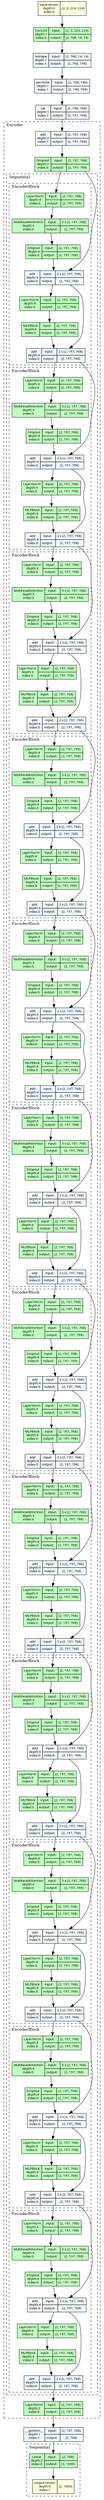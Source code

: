 strict digraph model {
	graph [ordering=in rankdir=TB size="77.39999999999999,77.39999999999999"]
	node [align=left fontname="Linux libertine" fontsize=10 height=0.2 margin=0 ranksep=0.1 shape=plaintext style=filled]
	edge [fontsize=10]
	0 [label=<
                    <TABLE BORDER="0" CELLBORDER="1"
                    CELLSPACING="0" CELLPADDING="4">
                        <TR><TD>input-tensor<BR/>depth:0<BR/>index:0</TD><TD>(2, 3, 224, 224)</TD></TR>
                    </TABLE>> fillcolor=lightyellow]
	1 [label=<
                    <TABLE BORDER="0" CELLBORDER="1"
                    CELLSPACING="0" CELLPADDING="4">
                    <TR>
                        <TD ROWSPAN="2">Conv2d<BR/>depth:1<BR/>index:0</TD>
                        <TD COLSPAN="2">input:</TD>
                        <TD COLSPAN="2">(2, 3, 224, 224) </TD>
                    </TR>
                    <TR>
                        <TD COLSPAN="2">output: </TD>
                        <TD COLSPAN="2">(2, 768, 14, 14) </TD>
                    </TR>
                    </TABLE>> fillcolor=darkseagreen1]
	2 [label=<
                    <TABLE BORDER="0" CELLBORDER="1"
                    CELLSPACING="0" CELLPADDING="4">
                    <TR>
                        <TD ROWSPAN="2">reshape<BR/>depth:1<BR/>index:1</TD>
                        <TD COLSPAN="2">input:</TD>
                        <TD COLSPAN="2">(2, 768, 14, 14) </TD>
                    </TR>
                    <TR>
                        <TD COLSPAN="2">output: </TD>
                        <TD COLSPAN="2">(2, 768, 196) </TD>
                    </TR>
                    </TABLE>> fillcolor=aliceblue]
	3 [label=<
                    <TABLE BORDER="0" CELLBORDER="1"
                    CELLSPACING="0" CELLPADDING="4">
                    <TR>
                        <TD ROWSPAN="2">permute<BR/>depth:1<BR/>index:1</TD>
                        <TD COLSPAN="2">input:</TD>
                        <TD COLSPAN="2">(2, 768, 196) </TD>
                    </TR>
                    <TR>
                        <TD COLSPAN="2">output: </TD>
                        <TD COLSPAN="2">(2, 196, 768) </TD>
                    </TR>
                    </TABLE>> fillcolor=aliceblue]
	4 [label=<
                    <TABLE BORDER="0" CELLBORDER="1"
                    CELLSPACING="0" CELLPADDING="4">
                    <TR>
                        <TD ROWSPAN="2">cat<BR/>depth:1<BR/>index:1</TD>
                        <TD COLSPAN="2">input:</TD>
                        <TD COLSPAN="2">(2, 196, 768) </TD>
                    </TR>
                    <TR>
                        <TD COLSPAN="2">output: </TD>
                        <TD COLSPAN="2">(2, 197, 768) </TD>
                    </TR>
                    </TABLE>> fillcolor=aliceblue]
	subgraph cluster_2 {
		fontsize=12 label=Encoder labeljust=l style=dashed
		5 [label=<
                    <TABLE BORDER="0" CELLBORDER="1"
                    CELLSPACING="0" CELLPADDING="4">
                    <TR>
                        <TD ROWSPAN="2">add<BR/>depth:2<BR/>index:1</TD>
                        <TD COLSPAN="2">input:</TD>
                        <TD COLSPAN="2">(2, 197, 768) </TD>
                    </TR>
                    <TR>
                        <TD COLSPAN="2">output: </TD>
                        <TD COLSPAN="2">(2, 197, 768) </TD>
                    </TR>
                    </TABLE>> fillcolor=aliceblue]
		6 [label=<
                    <TABLE BORDER="0" CELLBORDER="1"
                    CELLSPACING="0" CELLPADDING="4">
                    <TR>
                        <TD ROWSPAN="2">Dropout<BR/>depth:2<BR/>index:0</TD>
                        <TD COLSPAN="2">input:</TD>
                        <TD COLSPAN="2">(2, 197, 768) </TD>
                    </TR>
                    <TR>
                        <TD COLSPAN="2">output: </TD>
                        <TD COLSPAN="2">(2, 197, 768) </TD>
                    </TR>
                    </TABLE>> fillcolor=darkseagreen1]
		subgraph cluster_3 {
			fontsize=12 label=Sequential labeljust=l style=dashed
			subgraph cluster_4 {
				fontsize=12 label=EncoderBlock labeljust=l style=dashed
				7 [label=<
                    <TABLE BORDER="0" CELLBORDER="1"
                    CELLSPACING="0" CELLPADDING="4">
                    <TR>
                        <TD ROWSPAN="2">LayerNorm<BR/>depth:4<BR/>index:0</TD>
                        <TD COLSPAN="2">input:</TD>
                        <TD COLSPAN="2">(2, 197, 768) </TD>
                    </TR>
                    <TR>
                        <TD COLSPAN="2">output: </TD>
                        <TD COLSPAN="2">(2, 197, 768) </TD>
                    </TR>
                    </TABLE>> fillcolor=darkseagreen1]
				8 [label=<
                    <TABLE BORDER="0" CELLBORDER="1"
                    CELLSPACING="0" CELLPADDING="4">
                    <TR>
                        <TD ROWSPAN="2">MultiheadAttention<BR/>depth:4<BR/>index:0</TD>
                        <TD COLSPAN="2">input:</TD>
                        <TD COLSPAN="2">3 x (2, 197, 768) </TD>
                    </TR>
                    <TR>
                        <TD COLSPAN="2">output: </TD>
                        <TD COLSPAN="2">(2, 197, 768) </TD>
                    </TR>
                    </TABLE>> fillcolor=darkseagreen1]
				9 [label=<
                    <TABLE BORDER="0" CELLBORDER="1"
                    CELLSPACING="0" CELLPADDING="4">
                    <TR>
                        <TD ROWSPAN="2">Dropout<BR/>depth:4<BR/>index:0</TD>
                        <TD COLSPAN="2">input:</TD>
                        <TD COLSPAN="2">(2, 197, 768) </TD>
                    </TR>
                    <TR>
                        <TD COLSPAN="2">output: </TD>
                        <TD COLSPAN="2">(2, 197, 768) </TD>
                    </TR>
                    </TABLE>> fillcolor=darkseagreen1]
				10 [label=<
                    <TABLE BORDER="0" CELLBORDER="1"
                    CELLSPACING="0" CELLPADDING="4">
                    <TR>
                        <TD ROWSPAN="2">add<BR/>depth:4<BR/>index:0</TD>
                        <TD COLSPAN="2">input:</TD>
                        <TD COLSPAN="2">2 x (2, 197, 768) </TD>
                    </TR>
                    <TR>
                        <TD COLSPAN="2">output: </TD>
                        <TD COLSPAN="2">(2, 197, 768) </TD>
                    </TR>
                    </TABLE>> fillcolor=aliceblue]
				11 [label=<
                    <TABLE BORDER="0" CELLBORDER="1"
                    CELLSPACING="0" CELLPADDING="4">
                    <TR>
                        <TD ROWSPAN="2">LayerNorm<BR/>depth:4<BR/>index:0</TD>
                        <TD COLSPAN="2">input:</TD>
                        <TD COLSPAN="2">(2, 197, 768) </TD>
                    </TR>
                    <TR>
                        <TD COLSPAN="2">output: </TD>
                        <TD COLSPAN="2">(2, 197, 768) </TD>
                    </TR>
                    </TABLE>> fillcolor=darkseagreen1]
				12 [label=<
                    <TABLE BORDER="0" CELLBORDER="1"
                    CELLSPACING="0" CELLPADDING="4">
                    <TR>
                        <TD ROWSPAN="2">MLPBlock<BR/>depth:4<BR/>index:0</TD>
                        <TD COLSPAN="2">input:</TD>
                        <TD COLSPAN="2">(2, 197, 768) </TD>
                    </TR>
                    <TR>
                        <TD COLSPAN="2">output: </TD>
                        <TD COLSPAN="2">(2, 197, 768) </TD>
                    </TR>
                    </TABLE>> fillcolor=darkseagreen1]
				13 [label=<
                    <TABLE BORDER="0" CELLBORDER="1"
                    CELLSPACING="0" CELLPADDING="4">
                    <TR>
                        <TD ROWSPAN="2">add<BR/>depth:4<BR/>index:0</TD>
                        <TD COLSPAN="2">input:</TD>
                        <TD COLSPAN="2">2 x (2, 197, 768) </TD>
                    </TR>
                    <TR>
                        <TD COLSPAN="2">output: </TD>
                        <TD COLSPAN="2">(2, 197, 768) </TD>
                    </TR>
                    </TABLE>> fillcolor=aliceblue]
			}
			subgraph cluster_5 {
				fontsize=12 label=EncoderBlock labeljust=l style=dashed
				14 [label=<
                    <TABLE BORDER="0" CELLBORDER="1"
                    CELLSPACING="0" CELLPADDING="4">
                    <TR>
                        <TD ROWSPAN="2">LayerNorm<BR/>depth:4<BR/>index:0</TD>
                        <TD COLSPAN="2">input:</TD>
                        <TD COLSPAN="2">(2, 197, 768) </TD>
                    </TR>
                    <TR>
                        <TD COLSPAN="2">output: </TD>
                        <TD COLSPAN="2">(2, 197, 768) </TD>
                    </TR>
                    </TABLE>> fillcolor=darkseagreen1]
				15 [label=<
                    <TABLE BORDER="0" CELLBORDER="1"
                    CELLSPACING="0" CELLPADDING="4">
                    <TR>
                        <TD ROWSPAN="2">MultiheadAttention<BR/>depth:4<BR/>index:0</TD>
                        <TD COLSPAN="2">input:</TD>
                        <TD COLSPAN="2">3 x (2, 197, 768) </TD>
                    </TR>
                    <TR>
                        <TD COLSPAN="2">output: </TD>
                        <TD COLSPAN="2">(2, 197, 768) </TD>
                    </TR>
                    </TABLE>> fillcolor=darkseagreen1]
				16 [label=<
                    <TABLE BORDER="0" CELLBORDER="1"
                    CELLSPACING="0" CELLPADDING="4">
                    <TR>
                        <TD ROWSPAN="2">Dropout<BR/>depth:4<BR/>index:0</TD>
                        <TD COLSPAN="2">input:</TD>
                        <TD COLSPAN="2">(2, 197, 768) </TD>
                    </TR>
                    <TR>
                        <TD COLSPAN="2">output: </TD>
                        <TD COLSPAN="2">(2, 197, 768) </TD>
                    </TR>
                    </TABLE>> fillcolor=darkseagreen1]
				17 [label=<
                    <TABLE BORDER="0" CELLBORDER="1"
                    CELLSPACING="0" CELLPADDING="4">
                    <TR>
                        <TD ROWSPAN="2">add<BR/>depth:4<BR/>index:0</TD>
                        <TD COLSPAN="2">input:</TD>
                        <TD COLSPAN="2">2 x (2, 197, 768) </TD>
                    </TR>
                    <TR>
                        <TD COLSPAN="2">output: </TD>
                        <TD COLSPAN="2">(2, 197, 768) </TD>
                    </TR>
                    </TABLE>> fillcolor=aliceblue]
				18 [label=<
                    <TABLE BORDER="0" CELLBORDER="1"
                    CELLSPACING="0" CELLPADDING="4">
                    <TR>
                        <TD ROWSPAN="2">LayerNorm<BR/>depth:4<BR/>index:0</TD>
                        <TD COLSPAN="2">input:</TD>
                        <TD COLSPAN="2">(2, 197, 768) </TD>
                    </TR>
                    <TR>
                        <TD COLSPAN="2">output: </TD>
                        <TD COLSPAN="2">(2, 197, 768) </TD>
                    </TR>
                    </TABLE>> fillcolor=darkseagreen1]
				19 [label=<
                    <TABLE BORDER="0" CELLBORDER="1"
                    CELLSPACING="0" CELLPADDING="4">
                    <TR>
                        <TD ROWSPAN="2">MLPBlock<BR/>depth:4<BR/>index:0</TD>
                        <TD COLSPAN="2">input:</TD>
                        <TD COLSPAN="2">(2, 197, 768) </TD>
                    </TR>
                    <TR>
                        <TD COLSPAN="2">output: </TD>
                        <TD COLSPAN="2">(2, 197, 768) </TD>
                    </TR>
                    </TABLE>> fillcolor=darkseagreen1]
				20 [label=<
                    <TABLE BORDER="0" CELLBORDER="1"
                    CELLSPACING="0" CELLPADDING="4">
                    <TR>
                        <TD ROWSPAN="2">add<BR/>depth:4<BR/>index:0</TD>
                        <TD COLSPAN="2">input:</TD>
                        <TD COLSPAN="2">2 x (2, 197, 768) </TD>
                    </TR>
                    <TR>
                        <TD COLSPAN="2">output: </TD>
                        <TD COLSPAN="2">(2, 197, 768) </TD>
                    </TR>
                    </TABLE>> fillcolor=aliceblue]
			}
			subgraph cluster_6 {
				fontsize=12 label=EncoderBlock labeljust=l style=dashed
				21 [label=<
                    <TABLE BORDER="0" CELLBORDER="1"
                    CELLSPACING="0" CELLPADDING="4">
                    <TR>
                        <TD ROWSPAN="2">LayerNorm<BR/>depth:4<BR/>index:0</TD>
                        <TD COLSPAN="2">input:</TD>
                        <TD COLSPAN="2">(2, 197, 768) </TD>
                    </TR>
                    <TR>
                        <TD COLSPAN="2">output: </TD>
                        <TD COLSPAN="2">(2, 197, 768) </TD>
                    </TR>
                    </TABLE>> fillcolor=darkseagreen1]
				22 [label=<
                    <TABLE BORDER="0" CELLBORDER="1"
                    CELLSPACING="0" CELLPADDING="4">
                    <TR>
                        <TD ROWSPAN="2">MultiheadAttention<BR/>depth:4<BR/>index:0</TD>
                        <TD COLSPAN="2">input:</TD>
                        <TD COLSPAN="2">3 x (2, 197, 768) </TD>
                    </TR>
                    <TR>
                        <TD COLSPAN="2">output: </TD>
                        <TD COLSPAN="2">(2, 197, 768) </TD>
                    </TR>
                    </TABLE>> fillcolor=darkseagreen1]
				23 [label=<
                    <TABLE BORDER="0" CELLBORDER="1"
                    CELLSPACING="0" CELLPADDING="4">
                    <TR>
                        <TD ROWSPAN="2">Dropout<BR/>depth:4<BR/>index:0</TD>
                        <TD COLSPAN="2">input:</TD>
                        <TD COLSPAN="2">(2, 197, 768) </TD>
                    </TR>
                    <TR>
                        <TD COLSPAN="2">output: </TD>
                        <TD COLSPAN="2">(2, 197, 768) </TD>
                    </TR>
                    </TABLE>> fillcolor=darkseagreen1]
				24 [label=<
                    <TABLE BORDER="0" CELLBORDER="1"
                    CELLSPACING="0" CELLPADDING="4">
                    <TR>
                        <TD ROWSPAN="2">add<BR/>depth:4<BR/>index:0</TD>
                        <TD COLSPAN="2">input:</TD>
                        <TD COLSPAN="2">2 x (2, 197, 768) </TD>
                    </TR>
                    <TR>
                        <TD COLSPAN="2">output: </TD>
                        <TD COLSPAN="2">(2, 197, 768) </TD>
                    </TR>
                    </TABLE>> fillcolor=aliceblue]
				25 [label=<
                    <TABLE BORDER="0" CELLBORDER="1"
                    CELLSPACING="0" CELLPADDING="4">
                    <TR>
                        <TD ROWSPAN="2">LayerNorm<BR/>depth:4<BR/>index:0</TD>
                        <TD COLSPAN="2">input:</TD>
                        <TD COLSPAN="2">(2, 197, 768) </TD>
                    </TR>
                    <TR>
                        <TD COLSPAN="2">output: </TD>
                        <TD COLSPAN="2">(2, 197, 768) </TD>
                    </TR>
                    </TABLE>> fillcolor=darkseagreen1]
				26 [label=<
                    <TABLE BORDER="0" CELLBORDER="1"
                    CELLSPACING="0" CELLPADDING="4">
                    <TR>
                        <TD ROWSPAN="2">MLPBlock<BR/>depth:4<BR/>index:0</TD>
                        <TD COLSPAN="2">input:</TD>
                        <TD COLSPAN="2">(2, 197, 768) </TD>
                    </TR>
                    <TR>
                        <TD COLSPAN="2">output: </TD>
                        <TD COLSPAN="2">(2, 197, 768) </TD>
                    </TR>
                    </TABLE>> fillcolor=darkseagreen1]
				27 [label=<
                    <TABLE BORDER="0" CELLBORDER="1"
                    CELLSPACING="0" CELLPADDING="4">
                    <TR>
                        <TD ROWSPAN="2">add<BR/>depth:4<BR/>index:0</TD>
                        <TD COLSPAN="2">input:</TD>
                        <TD COLSPAN="2">2 x (2, 197, 768) </TD>
                    </TR>
                    <TR>
                        <TD COLSPAN="2">output: </TD>
                        <TD COLSPAN="2">(2, 197, 768) </TD>
                    </TR>
                    </TABLE>> fillcolor=aliceblue]
			}
			subgraph cluster_7 {
				fontsize=12 label=EncoderBlock labeljust=l style=dashed
				28 [label=<
                    <TABLE BORDER="0" CELLBORDER="1"
                    CELLSPACING="0" CELLPADDING="4">
                    <TR>
                        <TD ROWSPAN="2">LayerNorm<BR/>depth:4<BR/>index:0</TD>
                        <TD COLSPAN="2">input:</TD>
                        <TD COLSPAN="2">(2, 197, 768) </TD>
                    </TR>
                    <TR>
                        <TD COLSPAN="2">output: </TD>
                        <TD COLSPAN="2">(2, 197, 768) </TD>
                    </TR>
                    </TABLE>> fillcolor=darkseagreen1]
				29 [label=<
                    <TABLE BORDER="0" CELLBORDER="1"
                    CELLSPACING="0" CELLPADDING="4">
                    <TR>
                        <TD ROWSPAN="2">MultiheadAttention<BR/>depth:4<BR/>index:0</TD>
                        <TD COLSPAN="2">input:</TD>
                        <TD COLSPAN="2">3 x (2, 197, 768) </TD>
                    </TR>
                    <TR>
                        <TD COLSPAN="2">output: </TD>
                        <TD COLSPAN="2">(2, 197, 768) </TD>
                    </TR>
                    </TABLE>> fillcolor=darkseagreen1]
				30 [label=<
                    <TABLE BORDER="0" CELLBORDER="1"
                    CELLSPACING="0" CELLPADDING="4">
                    <TR>
                        <TD ROWSPAN="2">Dropout<BR/>depth:4<BR/>index:0</TD>
                        <TD COLSPAN="2">input:</TD>
                        <TD COLSPAN="2">(2, 197, 768) </TD>
                    </TR>
                    <TR>
                        <TD COLSPAN="2">output: </TD>
                        <TD COLSPAN="2">(2, 197, 768) </TD>
                    </TR>
                    </TABLE>> fillcolor=darkseagreen1]
				31 [label=<
                    <TABLE BORDER="0" CELLBORDER="1"
                    CELLSPACING="0" CELLPADDING="4">
                    <TR>
                        <TD ROWSPAN="2">add<BR/>depth:4<BR/>index:0</TD>
                        <TD COLSPAN="2">input:</TD>
                        <TD COLSPAN="2">2 x (2, 197, 768) </TD>
                    </TR>
                    <TR>
                        <TD COLSPAN="2">output: </TD>
                        <TD COLSPAN="2">(2, 197, 768) </TD>
                    </TR>
                    </TABLE>> fillcolor=aliceblue]
				32 [label=<
                    <TABLE BORDER="0" CELLBORDER="1"
                    CELLSPACING="0" CELLPADDING="4">
                    <TR>
                        <TD ROWSPAN="2">LayerNorm<BR/>depth:4<BR/>index:0</TD>
                        <TD COLSPAN="2">input:</TD>
                        <TD COLSPAN="2">(2, 197, 768) </TD>
                    </TR>
                    <TR>
                        <TD COLSPAN="2">output: </TD>
                        <TD COLSPAN="2">(2, 197, 768) </TD>
                    </TR>
                    </TABLE>> fillcolor=darkseagreen1]
				33 [label=<
                    <TABLE BORDER="0" CELLBORDER="1"
                    CELLSPACING="0" CELLPADDING="4">
                    <TR>
                        <TD ROWSPAN="2">MLPBlock<BR/>depth:4<BR/>index:0</TD>
                        <TD COLSPAN="2">input:</TD>
                        <TD COLSPAN="2">(2, 197, 768) </TD>
                    </TR>
                    <TR>
                        <TD COLSPAN="2">output: </TD>
                        <TD COLSPAN="2">(2, 197, 768) </TD>
                    </TR>
                    </TABLE>> fillcolor=darkseagreen1]
				34 [label=<
                    <TABLE BORDER="0" CELLBORDER="1"
                    CELLSPACING="0" CELLPADDING="4">
                    <TR>
                        <TD ROWSPAN="2">add<BR/>depth:4<BR/>index:0</TD>
                        <TD COLSPAN="2">input:</TD>
                        <TD COLSPAN="2">2 x (2, 197, 768) </TD>
                    </TR>
                    <TR>
                        <TD COLSPAN="2">output: </TD>
                        <TD COLSPAN="2">(2, 197, 768) </TD>
                    </TR>
                    </TABLE>> fillcolor=aliceblue]
			}
			subgraph cluster_8 {
				fontsize=12 label=EncoderBlock labeljust=l style=dashed
				35 [label=<
                    <TABLE BORDER="0" CELLBORDER="1"
                    CELLSPACING="0" CELLPADDING="4">
                    <TR>
                        <TD ROWSPAN="2">LayerNorm<BR/>depth:4<BR/>index:0</TD>
                        <TD COLSPAN="2">input:</TD>
                        <TD COLSPAN="2">(2, 197, 768) </TD>
                    </TR>
                    <TR>
                        <TD COLSPAN="2">output: </TD>
                        <TD COLSPAN="2">(2, 197, 768) </TD>
                    </TR>
                    </TABLE>> fillcolor=darkseagreen1]
				36 [label=<
                    <TABLE BORDER="0" CELLBORDER="1"
                    CELLSPACING="0" CELLPADDING="4">
                    <TR>
                        <TD ROWSPAN="2">MultiheadAttention<BR/>depth:4<BR/>index:0</TD>
                        <TD COLSPAN="2">input:</TD>
                        <TD COLSPAN="2">3 x (2, 197, 768) </TD>
                    </TR>
                    <TR>
                        <TD COLSPAN="2">output: </TD>
                        <TD COLSPAN="2">(2, 197, 768) </TD>
                    </TR>
                    </TABLE>> fillcolor=darkseagreen1]
				37 [label=<
                    <TABLE BORDER="0" CELLBORDER="1"
                    CELLSPACING="0" CELLPADDING="4">
                    <TR>
                        <TD ROWSPAN="2">Dropout<BR/>depth:4<BR/>index:0</TD>
                        <TD COLSPAN="2">input:</TD>
                        <TD COLSPAN="2">(2, 197, 768) </TD>
                    </TR>
                    <TR>
                        <TD COLSPAN="2">output: </TD>
                        <TD COLSPAN="2">(2, 197, 768) </TD>
                    </TR>
                    </TABLE>> fillcolor=darkseagreen1]
				38 [label=<
                    <TABLE BORDER="0" CELLBORDER="1"
                    CELLSPACING="0" CELLPADDING="4">
                    <TR>
                        <TD ROWSPAN="2">add<BR/>depth:4<BR/>index:0</TD>
                        <TD COLSPAN="2">input:</TD>
                        <TD COLSPAN="2">2 x (2, 197, 768) </TD>
                    </TR>
                    <TR>
                        <TD COLSPAN="2">output: </TD>
                        <TD COLSPAN="2">(2, 197, 768) </TD>
                    </TR>
                    </TABLE>> fillcolor=aliceblue]
				39 [label=<
                    <TABLE BORDER="0" CELLBORDER="1"
                    CELLSPACING="0" CELLPADDING="4">
                    <TR>
                        <TD ROWSPAN="2">LayerNorm<BR/>depth:4<BR/>index:0</TD>
                        <TD COLSPAN="2">input:</TD>
                        <TD COLSPAN="2">(2, 197, 768) </TD>
                    </TR>
                    <TR>
                        <TD COLSPAN="2">output: </TD>
                        <TD COLSPAN="2">(2, 197, 768) </TD>
                    </TR>
                    </TABLE>> fillcolor=darkseagreen1]
				40 [label=<
                    <TABLE BORDER="0" CELLBORDER="1"
                    CELLSPACING="0" CELLPADDING="4">
                    <TR>
                        <TD ROWSPAN="2">MLPBlock<BR/>depth:4<BR/>index:0</TD>
                        <TD COLSPAN="2">input:</TD>
                        <TD COLSPAN="2">(2, 197, 768) </TD>
                    </TR>
                    <TR>
                        <TD COLSPAN="2">output: </TD>
                        <TD COLSPAN="2">(2, 197, 768) </TD>
                    </TR>
                    </TABLE>> fillcolor=darkseagreen1]
				41 [label=<
                    <TABLE BORDER="0" CELLBORDER="1"
                    CELLSPACING="0" CELLPADDING="4">
                    <TR>
                        <TD ROWSPAN="2">add<BR/>depth:4<BR/>index:0</TD>
                        <TD COLSPAN="2">input:</TD>
                        <TD COLSPAN="2">2 x (2, 197, 768) </TD>
                    </TR>
                    <TR>
                        <TD COLSPAN="2">output: </TD>
                        <TD COLSPAN="2">(2, 197, 768) </TD>
                    </TR>
                    </TABLE>> fillcolor=aliceblue]
			}
			subgraph cluster_9 {
				fontsize=12 label=EncoderBlock labeljust=l style=dashed
				42 [label=<
                    <TABLE BORDER="0" CELLBORDER="1"
                    CELLSPACING="0" CELLPADDING="4">
                    <TR>
                        <TD ROWSPAN="2">LayerNorm<BR/>depth:4<BR/>index:0</TD>
                        <TD COLSPAN="2">input:</TD>
                        <TD COLSPAN="2">(2, 197, 768) </TD>
                    </TR>
                    <TR>
                        <TD COLSPAN="2">output: </TD>
                        <TD COLSPAN="2">(2, 197, 768) </TD>
                    </TR>
                    </TABLE>> fillcolor=darkseagreen1]
				43 [label=<
                    <TABLE BORDER="0" CELLBORDER="1"
                    CELLSPACING="0" CELLPADDING="4">
                    <TR>
                        <TD ROWSPAN="2">MultiheadAttention<BR/>depth:4<BR/>index:0</TD>
                        <TD COLSPAN="2">input:</TD>
                        <TD COLSPAN="2">3 x (2, 197, 768) </TD>
                    </TR>
                    <TR>
                        <TD COLSPAN="2">output: </TD>
                        <TD COLSPAN="2">(2, 197, 768) </TD>
                    </TR>
                    </TABLE>> fillcolor=darkseagreen1]
				44 [label=<
                    <TABLE BORDER="0" CELLBORDER="1"
                    CELLSPACING="0" CELLPADDING="4">
                    <TR>
                        <TD ROWSPAN="2">Dropout<BR/>depth:4<BR/>index:0</TD>
                        <TD COLSPAN="2">input:</TD>
                        <TD COLSPAN="2">(2, 197, 768) </TD>
                    </TR>
                    <TR>
                        <TD COLSPAN="2">output: </TD>
                        <TD COLSPAN="2">(2, 197, 768) </TD>
                    </TR>
                    </TABLE>> fillcolor=darkseagreen1]
				45 [label=<
                    <TABLE BORDER="0" CELLBORDER="1"
                    CELLSPACING="0" CELLPADDING="4">
                    <TR>
                        <TD ROWSPAN="2">add<BR/>depth:4<BR/>index:0</TD>
                        <TD COLSPAN="2">input:</TD>
                        <TD COLSPAN="2">2 x (2, 197, 768) </TD>
                    </TR>
                    <TR>
                        <TD COLSPAN="2">output: </TD>
                        <TD COLSPAN="2">(2, 197, 768) </TD>
                    </TR>
                    </TABLE>> fillcolor=aliceblue]
				46 [label=<
                    <TABLE BORDER="0" CELLBORDER="1"
                    CELLSPACING="0" CELLPADDING="4">
                    <TR>
                        <TD ROWSPAN="2">LayerNorm<BR/>depth:4<BR/>index:0</TD>
                        <TD COLSPAN="2">input:</TD>
                        <TD COLSPAN="2">(2, 197, 768) </TD>
                    </TR>
                    <TR>
                        <TD COLSPAN="2">output: </TD>
                        <TD COLSPAN="2">(2, 197, 768) </TD>
                    </TR>
                    </TABLE>> fillcolor=darkseagreen1]
				47 [label=<
                    <TABLE BORDER="0" CELLBORDER="1"
                    CELLSPACING="0" CELLPADDING="4">
                    <TR>
                        <TD ROWSPAN="2">MLPBlock<BR/>depth:4<BR/>index:0</TD>
                        <TD COLSPAN="2">input:</TD>
                        <TD COLSPAN="2">(2, 197, 768) </TD>
                    </TR>
                    <TR>
                        <TD COLSPAN="2">output: </TD>
                        <TD COLSPAN="2">(2, 197, 768) </TD>
                    </TR>
                    </TABLE>> fillcolor=darkseagreen1]
				48 [label=<
                    <TABLE BORDER="0" CELLBORDER="1"
                    CELLSPACING="0" CELLPADDING="4">
                    <TR>
                        <TD ROWSPAN="2">add<BR/>depth:4<BR/>index:0</TD>
                        <TD COLSPAN="2">input:</TD>
                        <TD COLSPAN="2">2 x (2, 197, 768) </TD>
                    </TR>
                    <TR>
                        <TD COLSPAN="2">output: </TD>
                        <TD COLSPAN="2">(2, 197, 768) </TD>
                    </TR>
                    </TABLE>> fillcolor=aliceblue]
			}
			subgraph cluster_10 {
				fontsize=12 label=EncoderBlock labeljust=l style=dashed
				49 [label=<
                    <TABLE BORDER="0" CELLBORDER="1"
                    CELLSPACING="0" CELLPADDING="4">
                    <TR>
                        <TD ROWSPAN="2">LayerNorm<BR/>depth:4<BR/>index:0</TD>
                        <TD COLSPAN="2">input:</TD>
                        <TD COLSPAN="2">(2, 197, 768) </TD>
                    </TR>
                    <TR>
                        <TD COLSPAN="2">output: </TD>
                        <TD COLSPAN="2">(2, 197, 768) </TD>
                    </TR>
                    </TABLE>> fillcolor=darkseagreen1]
				50 [label=<
                    <TABLE BORDER="0" CELLBORDER="1"
                    CELLSPACING="0" CELLPADDING="4">
                    <TR>
                        <TD ROWSPAN="2">MultiheadAttention<BR/>depth:4<BR/>index:0</TD>
                        <TD COLSPAN="2">input:</TD>
                        <TD COLSPAN="2">3 x (2, 197, 768) </TD>
                    </TR>
                    <TR>
                        <TD COLSPAN="2">output: </TD>
                        <TD COLSPAN="2">(2, 197, 768) </TD>
                    </TR>
                    </TABLE>> fillcolor=darkseagreen1]
				51 [label=<
                    <TABLE BORDER="0" CELLBORDER="1"
                    CELLSPACING="0" CELLPADDING="4">
                    <TR>
                        <TD ROWSPAN="2">Dropout<BR/>depth:4<BR/>index:0</TD>
                        <TD COLSPAN="2">input:</TD>
                        <TD COLSPAN="2">(2, 197, 768) </TD>
                    </TR>
                    <TR>
                        <TD COLSPAN="2">output: </TD>
                        <TD COLSPAN="2">(2, 197, 768) </TD>
                    </TR>
                    </TABLE>> fillcolor=darkseagreen1]
				52 [label=<
                    <TABLE BORDER="0" CELLBORDER="1"
                    CELLSPACING="0" CELLPADDING="4">
                    <TR>
                        <TD ROWSPAN="2">add<BR/>depth:4<BR/>index:0</TD>
                        <TD COLSPAN="2">input:</TD>
                        <TD COLSPAN="2">2 x (2, 197, 768) </TD>
                    </TR>
                    <TR>
                        <TD COLSPAN="2">output: </TD>
                        <TD COLSPAN="2">(2, 197, 768) </TD>
                    </TR>
                    </TABLE>> fillcolor=aliceblue]
				53 [label=<
                    <TABLE BORDER="0" CELLBORDER="1"
                    CELLSPACING="0" CELLPADDING="4">
                    <TR>
                        <TD ROWSPAN="2">LayerNorm<BR/>depth:4<BR/>index:0</TD>
                        <TD COLSPAN="2">input:</TD>
                        <TD COLSPAN="2">(2, 197, 768) </TD>
                    </TR>
                    <TR>
                        <TD COLSPAN="2">output: </TD>
                        <TD COLSPAN="2">(2, 197, 768) </TD>
                    </TR>
                    </TABLE>> fillcolor=darkseagreen1]
				54 [label=<
                    <TABLE BORDER="0" CELLBORDER="1"
                    CELLSPACING="0" CELLPADDING="4">
                    <TR>
                        <TD ROWSPAN="2">MLPBlock<BR/>depth:4<BR/>index:0</TD>
                        <TD COLSPAN="2">input:</TD>
                        <TD COLSPAN="2">(2, 197, 768) </TD>
                    </TR>
                    <TR>
                        <TD COLSPAN="2">output: </TD>
                        <TD COLSPAN="2">(2, 197, 768) </TD>
                    </TR>
                    </TABLE>> fillcolor=darkseagreen1]
				55 [label=<
                    <TABLE BORDER="0" CELLBORDER="1"
                    CELLSPACING="0" CELLPADDING="4">
                    <TR>
                        <TD ROWSPAN="2">add<BR/>depth:4<BR/>index:0</TD>
                        <TD COLSPAN="2">input:</TD>
                        <TD COLSPAN="2">2 x (2, 197, 768) </TD>
                    </TR>
                    <TR>
                        <TD COLSPAN="2">output: </TD>
                        <TD COLSPAN="2">(2, 197, 768) </TD>
                    </TR>
                    </TABLE>> fillcolor=aliceblue]
			}
			subgraph cluster_11 {
				fontsize=12 label=EncoderBlock labeljust=l style=dashed
				56 [label=<
                    <TABLE BORDER="0" CELLBORDER="1"
                    CELLSPACING="0" CELLPADDING="4">
                    <TR>
                        <TD ROWSPAN="2">LayerNorm<BR/>depth:4<BR/>index:0</TD>
                        <TD COLSPAN="2">input:</TD>
                        <TD COLSPAN="2">(2, 197, 768) </TD>
                    </TR>
                    <TR>
                        <TD COLSPAN="2">output: </TD>
                        <TD COLSPAN="2">(2, 197, 768) </TD>
                    </TR>
                    </TABLE>> fillcolor=darkseagreen1]
				57 [label=<
                    <TABLE BORDER="0" CELLBORDER="1"
                    CELLSPACING="0" CELLPADDING="4">
                    <TR>
                        <TD ROWSPAN="2">MultiheadAttention<BR/>depth:4<BR/>index:0</TD>
                        <TD COLSPAN="2">input:</TD>
                        <TD COLSPAN="2">3 x (2, 197, 768) </TD>
                    </TR>
                    <TR>
                        <TD COLSPAN="2">output: </TD>
                        <TD COLSPAN="2">(2, 197, 768) </TD>
                    </TR>
                    </TABLE>> fillcolor=darkseagreen1]
				58 [label=<
                    <TABLE BORDER="0" CELLBORDER="1"
                    CELLSPACING="0" CELLPADDING="4">
                    <TR>
                        <TD ROWSPAN="2">Dropout<BR/>depth:4<BR/>index:0</TD>
                        <TD COLSPAN="2">input:</TD>
                        <TD COLSPAN="2">(2, 197, 768) </TD>
                    </TR>
                    <TR>
                        <TD COLSPAN="2">output: </TD>
                        <TD COLSPAN="2">(2, 197, 768) </TD>
                    </TR>
                    </TABLE>> fillcolor=darkseagreen1]
				59 [label=<
                    <TABLE BORDER="0" CELLBORDER="1"
                    CELLSPACING="0" CELLPADDING="4">
                    <TR>
                        <TD ROWSPAN="2">add<BR/>depth:4<BR/>index:0</TD>
                        <TD COLSPAN="2">input:</TD>
                        <TD COLSPAN="2">2 x (2, 197, 768) </TD>
                    </TR>
                    <TR>
                        <TD COLSPAN="2">output: </TD>
                        <TD COLSPAN="2">(2, 197, 768) </TD>
                    </TR>
                    </TABLE>> fillcolor=aliceblue]
				60 [label=<
                    <TABLE BORDER="0" CELLBORDER="1"
                    CELLSPACING="0" CELLPADDING="4">
                    <TR>
                        <TD ROWSPAN="2">LayerNorm<BR/>depth:4<BR/>index:0</TD>
                        <TD COLSPAN="2">input:</TD>
                        <TD COLSPAN="2">(2, 197, 768) </TD>
                    </TR>
                    <TR>
                        <TD COLSPAN="2">output: </TD>
                        <TD COLSPAN="2">(2, 197, 768) </TD>
                    </TR>
                    </TABLE>> fillcolor=darkseagreen1]
				61 [label=<
                    <TABLE BORDER="0" CELLBORDER="1"
                    CELLSPACING="0" CELLPADDING="4">
                    <TR>
                        <TD ROWSPAN="2">MLPBlock<BR/>depth:4<BR/>index:0</TD>
                        <TD COLSPAN="2">input:</TD>
                        <TD COLSPAN="2">(2, 197, 768) </TD>
                    </TR>
                    <TR>
                        <TD COLSPAN="2">output: </TD>
                        <TD COLSPAN="2">(2, 197, 768) </TD>
                    </TR>
                    </TABLE>> fillcolor=darkseagreen1]
				62 [label=<
                    <TABLE BORDER="0" CELLBORDER="1"
                    CELLSPACING="0" CELLPADDING="4">
                    <TR>
                        <TD ROWSPAN="2">add<BR/>depth:4<BR/>index:0</TD>
                        <TD COLSPAN="2">input:</TD>
                        <TD COLSPAN="2">2 x (2, 197, 768) </TD>
                    </TR>
                    <TR>
                        <TD COLSPAN="2">output: </TD>
                        <TD COLSPAN="2">(2, 197, 768) </TD>
                    </TR>
                    </TABLE>> fillcolor=aliceblue]
			}
			subgraph cluster_12 {
				fontsize=12 label=EncoderBlock labeljust=l style=dashed
				63 [label=<
                    <TABLE BORDER="0" CELLBORDER="1"
                    CELLSPACING="0" CELLPADDING="4">
                    <TR>
                        <TD ROWSPAN="2">LayerNorm<BR/>depth:4<BR/>index:0</TD>
                        <TD COLSPAN="2">input:</TD>
                        <TD COLSPAN="2">(2, 197, 768) </TD>
                    </TR>
                    <TR>
                        <TD COLSPAN="2">output: </TD>
                        <TD COLSPAN="2">(2, 197, 768) </TD>
                    </TR>
                    </TABLE>> fillcolor=darkseagreen1]
				64 [label=<
                    <TABLE BORDER="0" CELLBORDER="1"
                    CELLSPACING="0" CELLPADDING="4">
                    <TR>
                        <TD ROWSPAN="2">MultiheadAttention<BR/>depth:4<BR/>index:0</TD>
                        <TD COLSPAN="2">input:</TD>
                        <TD COLSPAN="2">3 x (2, 197, 768) </TD>
                    </TR>
                    <TR>
                        <TD COLSPAN="2">output: </TD>
                        <TD COLSPAN="2">(2, 197, 768) </TD>
                    </TR>
                    </TABLE>> fillcolor=darkseagreen1]
				65 [label=<
                    <TABLE BORDER="0" CELLBORDER="1"
                    CELLSPACING="0" CELLPADDING="4">
                    <TR>
                        <TD ROWSPAN="2">Dropout<BR/>depth:4<BR/>index:0</TD>
                        <TD COLSPAN="2">input:</TD>
                        <TD COLSPAN="2">(2, 197, 768) </TD>
                    </TR>
                    <TR>
                        <TD COLSPAN="2">output: </TD>
                        <TD COLSPAN="2">(2, 197, 768) </TD>
                    </TR>
                    </TABLE>> fillcolor=darkseagreen1]
				66 [label=<
                    <TABLE BORDER="0" CELLBORDER="1"
                    CELLSPACING="0" CELLPADDING="4">
                    <TR>
                        <TD ROWSPAN="2">add<BR/>depth:4<BR/>index:0</TD>
                        <TD COLSPAN="2">input:</TD>
                        <TD COLSPAN="2">2 x (2, 197, 768) </TD>
                    </TR>
                    <TR>
                        <TD COLSPAN="2">output: </TD>
                        <TD COLSPAN="2">(2, 197, 768) </TD>
                    </TR>
                    </TABLE>> fillcolor=aliceblue]
				67 [label=<
                    <TABLE BORDER="0" CELLBORDER="1"
                    CELLSPACING="0" CELLPADDING="4">
                    <TR>
                        <TD ROWSPAN="2">LayerNorm<BR/>depth:4<BR/>index:0</TD>
                        <TD COLSPAN="2">input:</TD>
                        <TD COLSPAN="2">(2, 197, 768) </TD>
                    </TR>
                    <TR>
                        <TD COLSPAN="2">output: </TD>
                        <TD COLSPAN="2">(2, 197, 768) </TD>
                    </TR>
                    </TABLE>> fillcolor=darkseagreen1]
				68 [label=<
                    <TABLE BORDER="0" CELLBORDER="1"
                    CELLSPACING="0" CELLPADDING="4">
                    <TR>
                        <TD ROWSPAN="2">MLPBlock<BR/>depth:4<BR/>index:0</TD>
                        <TD COLSPAN="2">input:</TD>
                        <TD COLSPAN="2">(2, 197, 768) </TD>
                    </TR>
                    <TR>
                        <TD COLSPAN="2">output: </TD>
                        <TD COLSPAN="2">(2, 197, 768) </TD>
                    </TR>
                    </TABLE>> fillcolor=darkseagreen1]
				69 [label=<
                    <TABLE BORDER="0" CELLBORDER="1"
                    CELLSPACING="0" CELLPADDING="4">
                    <TR>
                        <TD ROWSPAN="2">add<BR/>depth:4<BR/>index:0</TD>
                        <TD COLSPAN="2">input:</TD>
                        <TD COLSPAN="2">2 x (2, 197, 768) </TD>
                    </TR>
                    <TR>
                        <TD COLSPAN="2">output: </TD>
                        <TD COLSPAN="2">(2, 197, 768) </TD>
                    </TR>
                    </TABLE>> fillcolor=aliceblue]
			}
			subgraph cluster_13 {
				fontsize=12 label=EncoderBlock labeljust=l style=dashed
				70 [label=<
                    <TABLE BORDER="0" CELLBORDER="1"
                    CELLSPACING="0" CELLPADDING="4">
                    <TR>
                        <TD ROWSPAN="2">LayerNorm<BR/>depth:4<BR/>index:0</TD>
                        <TD COLSPAN="2">input:</TD>
                        <TD COLSPAN="2">(2, 197, 768) </TD>
                    </TR>
                    <TR>
                        <TD COLSPAN="2">output: </TD>
                        <TD COLSPAN="2">(2, 197, 768) </TD>
                    </TR>
                    </TABLE>> fillcolor=darkseagreen1]
				71 [label=<
                    <TABLE BORDER="0" CELLBORDER="1"
                    CELLSPACING="0" CELLPADDING="4">
                    <TR>
                        <TD ROWSPAN="2">MultiheadAttention<BR/>depth:4<BR/>index:0</TD>
                        <TD COLSPAN="2">input:</TD>
                        <TD COLSPAN="2">3 x (2, 197, 768) </TD>
                    </TR>
                    <TR>
                        <TD COLSPAN="2">output: </TD>
                        <TD COLSPAN="2">(2, 197, 768) </TD>
                    </TR>
                    </TABLE>> fillcolor=darkseagreen1]
				72 [label=<
                    <TABLE BORDER="0" CELLBORDER="1"
                    CELLSPACING="0" CELLPADDING="4">
                    <TR>
                        <TD ROWSPAN="2">Dropout<BR/>depth:4<BR/>index:0</TD>
                        <TD COLSPAN="2">input:</TD>
                        <TD COLSPAN="2">(2, 197, 768) </TD>
                    </TR>
                    <TR>
                        <TD COLSPAN="2">output: </TD>
                        <TD COLSPAN="2">(2, 197, 768) </TD>
                    </TR>
                    </TABLE>> fillcolor=darkseagreen1]
				73 [label=<
                    <TABLE BORDER="0" CELLBORDER="1"
                    CELLSPACING="0" CELLPADDING="4">
                    <TR>
                        <TD ROWSPAN="2">add<BR/>depth:4<BR/>index:0</TD>
                        <TD COLSPAN="2">input:</TD>
                        <TD COLSPAN="2">2 x (2, 197, 768) </TD>
                    </TR>
                    <TR>
                        <TD COLSPAN="2">output: </TD>
                        <TD COLSPAN="2">(2, 197, 768) </TD>
                    </TR>
                    </TABLE>> fillcolor=aliceblue]
				74 [label=<
                    <TABLE BORDER="0" CELLBORDER="1"
                    CELLSPACING="0" CELLPADDING="4">
                    <TR>
                        <TD ROWSPAN="2">LayerNorm<BR/>depth:4<BR/>index:0</TD>
                        <TD COLSPAN="2">input:</TD>
                        <TD COLSPAN="2">(2, 197, 768) </TD>
                    </TR>
                    <TR>
                        <TD COLSPAN="2">output: </TD>
                        <TD COLSPAN="2">(2, 197, 768) </TD>
                    </TR>
                    </TABLE>> fillcolor=darkseagreen1]
				75 [label=<
                    <TABLE BORDER="0" CELLBORDER="1"
                    CELLSPACING="0" CELLPADDING="4">
                    <TR>
                        <TD ROWSPAN="2">MLPBlock<BR/>depth:4<BR/>index:0</TD>
                        <TD COLSPAN="2">input:</TD>
                        <TD COLSPAN="2">(2, 197, 768) </TD>
                    </TR>
                    <TR>
                        <TD COLSPAN="2">output: </TD>
                        <TD COLSPAN="2">(2, 197, 768) </TD>
                    </TR>
                    </TABLE>> fillcolor=darkseagreen1]
				76 [label=<
                    <TABLE BORDER="0" CELLBORDER="1"
                    CELLSPACING="0" CELLPADDING="4">
                    <TR>
                        <TD ROWSPAN="2">add<BR/>depth:4<BR/>index:0</TD>
                        <TD COLSPAN="2">input:</TD>
                        <TD COLSPAN="2">2 x (2, 197, 768) </TD>
                    </TR>
                    <TR>
                        <TD COLSPAN="2">output: </TD>
                        <TD COLSPAN="2">(2, 197, 768) </TD>
                    </TR>
                    </TABLE>> fillcolor=aliceblue]
			}
			subgraph cluster_14 {
				fontsize=12 label=EncoderBlock labeljust=l style=dashed
				77 [label=<
                    <TABLE BORDER="0" CELLBORDER="1"
                    CELLSPACING="0" CELLPADDING="4">
                    <TR>
                        <TD ROWSPAN="2">LayerNorm<BR/>depth:4<BR/>index:0</TD>
                        <TD COLSPAN="2">input:</TD>
                        <TD COLSPAN="2">(2, 197, 768) </TD>
                    </TR>
                    <TR>
                        <TD COLSPAN="2">output: </TD>
                        <TD COLSPAN="2">(2, 197, 768) </TD>
                    </TR>
                    </TABLE>> fillcolor=darkseagreen1]
				78 [label=<
                    <TABLE BORDER="0" CELLBORDER="1"
                    CELLSPACING="0" CELLPADDING="4">
                    <TR>
                        <TD ROWSPAN="2">MultiheadAttention<BR/>depth:4<BR/>index:0</TD>
                        <TD COLSPAN="2">input:</TD>
                        <TD COLSPAN="2">3 x (2, 197, 768) </TD>
                    </TR>
                    <TR>
                        <TD COLSPAN="2">output: </TD>
                        <TD COLSPAN="2">(2, 197, 768) </TD>
                    </TR>
                    </TABLE>> fillcolor=darkseagreen1]
				79 [label=<
                    <TABLE BORDER="0" CELLBORDER="1"
                    CELLSPACING="0" CELLPADDING="4">
                    <TR>
                        <TD ROWSPAN="2">Dropout<BR/>depth:4<BR/>index:0</TD>
                        <TD COLSPAN="2">input:</TD>
                        <TD COLSPAN="2">(2, 197, 768) </TD>
                    </TR>
                    <TR>
                        <TD COLSPAN="2">output: </TD>
                        <TD COLSPAN="2">(2, 197, 768) </TD>
                    </TR>
                    </TABLE>> fillcolor=darkseagreen1]
				80 [label=<
                    <TABLE BORDER="0" CELLBORDER="1"
                    CELLSPACING="0" CELLPADDING="4">
                    <TR>
                        <TD ROWSPAN="2">add<BR/>depth:4<BR/>index:0</TD>
                        <TD COLSPAN="2">input:</TD>
                        <TD COLSPAN="2">2 x (2, 197, 768) </TD>
                    </TR>
                    <TR>
                        <TD COLSPAN="2">output: </TD>
                        <TD COLSPAN="2">(2, 197, 768) </TD>
                    </TR>
                    </TABLE>> fillcolor=aliceblue]
				81 [label=<
                    <TABLE BORDER="0" CELLBORDER="1"
                    CELLSPACING="0" CELLPADDING="4">
                    <TR>
                        <TD ROWSPAN="2">LayerNorm<BR/>depth:4<BR/>index:0</TD>
                        <TD COLSPAN="2">input:</TD>
                        <TD COLSPAN="2">(2, 197, 768) </TD>
                    </TR>
                    <TR>
                        <TD COLSPAN="2">output: </TD>
                        <TD COLSPAN="2">(2, 197, 768) </TD>
                    </TR>
                    </TABLE>> fillcolor=darkseagreen1]
				82 [label=<
                    <TABLE BORDER="0" CELLBORDER="1"
                    CELLSPACING="0" CELLPADDING="4">
                    <TR>
                        <TD ROWSPAN="2">MLPBlock<BR/>depth:4<BR/>index:0</TD>
                        <TD COLSPAN="2">input:</TD>
                        <TD COLSPAN="2">(2, 197, 768) </TD>
                    </TR>
                    <TR>
                        <TD COLSPAN="2">output: </TD>
                        <TD COLSPAN="2">(2, 197, 768) </TD>
                    </TR>
                    </TABLE>> fillcolor=darkseagreen1]
				83 [label=<
                    <TABLE BORDER="0" CELLBORDER="1"
                    CELLSPACING="0" CELLPADDING="4">
                    <TR>
                        <TD ROWSPAN="2">add<BR/>depth:4<BR/>index:0</TD>
                        <TD COLSPAN="2">input:</TD>
                        <TD COLSPAN="2">2 x (2, 197, 768) </TD>
                    </TR>
                    <TR>
                        <TD COLSPAN="2">output: </TD>
                        <TD COLSPAN="2">(2, 197, 768) </TD>
                    </TR>
                    </TABLE>> fillcolor=aliceblue]
			}
			subgraph cluster_15 {
				fontsize=12 label=EncoderBlock labeljust=l style=dashed
				84 [label=<
                    <TABLE BORDER="0" CELLBORDER="1"
                    CELLSPACING="0" CELLPADDING="4">
                    <TR>
                        <TD ROWSPAN="2">LayerNorm<BR/>depth:4<BR/>index:0</TD>
                        <TD COLSPAN="2">input:</TD>
                        <TD COLSPAN="2">(2, 197, 768) </TD>
                    </TR>
                    <TR>
                        <TD COLSPAN="2">output: </TD>
                        <TD COLSPAN="2">(2, 197, 768) </TD>
                    </TR>
                    </TABLE>> fillcolor=darkseagreen1]
				85 [label=<
                    <TABLE BORDER="0" CELLBORDER="1"
                    CELLSPACING="0" CELLPADDING="4">
                    <TR>
                        <TD ROWSPAN="2">MultiheadAttention<BR/>depth:4<BR/>index:0</TD>
                        <TD COLSPAN="2">input:</TD>
                        <TD COLSPAN="2">3 x (2, 197, 768) </TD>
                    </TR>
                    <TR>
                        <TD COLSPAN="2">output: </TD>
                        <TD COLSPAN="2">(2, 197, 768) </TD>
                    </TR>
                    </TABLE>> fillcolor=darkseagreen1]
				86 [label=<
                    <TABLE BORDER="0" CELLBORDER="1"
                    CELLSPACING="0" CELLPADDING="4">
                    <TR>
                        <TD ROWSPAN="2">Dropout<BR/>depth:4<BR/>index:0</TD>
                        <TD COLSPAN="2">input:</TD>
                        <TD COLSPAN="2">(2, 197, 768) </TD>
                    </TR>
                    <TR>
                        <TD COLSPAN="2">output: </TD>
                        <TD COLSPAN="2">(2, 197, 768) </TD>
                    </TR>
                    </TABLE>> fillcolor=darkseagreen1]
				87 [label=<
                    <TABLE BORDER="0" CELLBORDER="1"
                    CELLSPACING="0" CELLPADDING="4">
                    <TR>
                        <TD ROWSPAN="2">add<BR/>depth:4<BR/>index:0</TD>
                        <TD COLSPAN="2">input:</TD>
                        <TD COLSPAN="2">2 x (2, 197, 768) </TD>
                    </TR>
                    <TR>
                        <TD COLSPAN="2">output: </TD>
                        <TD COLSPAN="2">(2, 197, 768) </TD>
                    </TR>
                    </TABLE>> fillcolor=aliceblue]
				88 [label=<
                    <TABLE BORDER="0" CELLBORDER="1"
                    CELLSPACING="0" CELLPADDING="4">
                    <TR>
                        <TD ROWSPAN="2">LayerNorm<BR/>depth:4<BR/>index:0</TD>
                        <TD COLSPAN="2">input:</TD>
                        <TD COLSPAN="2">(2, 197, 768) </TD>
                    </TR>
                    <TR>
                        <TD COLSPAN="2">output: </TD>
                        <TD COLSPAN="2">(2, 197, 768) </TD>
                    </TR>
                    </TABLE>> fillcolor=darkseagreen1]
				89 [label=<
                    <TABLE BORDER="0" CELLBORDER="1"
                    CELLSPACING="0" CELLPADDING="4">
                    <TR>
                        <TD ROWSPAN="2">MLPBlock<BR/>depth:4<BR/>index:0</TD>
                        <TD COLSPAN="2">input:</TD>
                        <TD COLSPAN="2">(2, 197, 768) </TD>
                    </TR>
                    <TR>
                        <TD COLSPAN="2">output: </TD>
                        <TD COLSPAN="2">(2, 197, 768) </TD>
                    </TR>
                    </TABLE>> fillcolor=darkseagreen1]
				90 [label=<
                    <TABLE BORDER="0" CELLBORDER="1"
                    CELLSPACING="0" CELLPADDING="4">
                    <TR>
                        <TD ROWSPAN="2">add<BR/>depth:4<BR/>index:0</TD>
                        <TD COLSPAN="2">input:</TD>
                        <TD COLSPAN="2">2 x (2, 197, 768) </TD>
                    </TR>
                    <TR>
                        <TD COLSPAN="2">output: </TD>
                        <TD COLSPAN="2">(2, 197, 768) </TD>
                    </TR>
                    </TABLE>> fillcolor=aliceblue]
			}
		}
		91 [label=<
                    <TABLE BORDER="0" CELLBORDER="1"
                    CELLSPACING="0" CELLPADDING="4">
                    <TR>
                        <TD ROWSPAN="2">LayerNorm<BR/>depth:2<BR/>index:0</TD>
                        <TD COLSPAN="2">input:</TD>
                        <TD COLSPAN="2">(2, 197, 768) </TD>
                    </TR>
                    <TR>
                        <TD COLSPAN="2">output: </TD>
                        <TD COLSPAN="2">(2, 197, 768) </TD>
                    </TR>
                    </TABLE>> fillcolor=darkseagreen1]
	}
	92 [label=<
                    <TABLE BORDER="0" CELLBORDER="1"
                    CELLSPACING="0" CELLPADDING="4">
                    <TR>
                        <TD ROWSPAN="2">__getitem__<BR/>depth:1<BR/>index:1</TD>
                        <TD COLSPAN="2">input:</TD>
                        <TD COLSPAN="2">(2, 197, 768) </TD>
                    </TR>
                    <TR>
                        <TD COLSPAN="2">output: </TD>
                        <TD COLSPAN="2">(2, 768) </TD>
                    </TR>
                    </TABLE>> fillcolor=aliceblue]
	subgraph cluster_16 {
		fontsize=12 label=Sequential labeljust=l style=dashed
		93 [label=<
                    <TABLE BORDER="0" CELLBORDER="1"
                    CELLSPACING="0" CELLPADDING="4">
                    <TR>
                        <TD ROWSPAN="2">Linear<BR/>depth:2<BR/>index:0</TD>
                        <TD COLSPAN="2">input:</TD>
                        <TD COLSPAN="2">(2, 768) </TD>
                    </TR>
                    <TR>
                        <TD COLSPAN="2">output: </TD>
                        <TD COLSPAN="2">(2, 1000) </TD>
                    </TR>
                    </TABLE>> fillcolor=darkseagreen1]
		94 [label=<
                    <TABLE BORDER="0" CELLBORDER="1"
                    CELLSPACING="0" CELLPADDING="4">
                        <TR><TD>output-tensor<BR/>depth:0<BR/>index:1</TD><TD>(2, 1000)</TD></TR>
                    </TABLE>> fillcolor=lightyellow]
	}
	0 -> 1
	1 -> 2
	2 -> 3
	3 -> 4
	4 -> 5
	5 -> 6
	6 -> 7
	6 -> 10
	7 -> 8
	8 -> 9
	9 -> 10
	10 -> 11
	10 -> 13
	11 -> 12
	12 -> 13
	13 -> 14
	13 -> 17
	14 -> 15
	15 -> 16
	16 -> 17
	17 -> 18
	17 -> 20
	18 -> 19
	19 -> 20
	20 -> 21
	20 -> 24
	21 -> 22
	22 -> 23
	23 -> 24
	24 -> 25
	24 -> 27
	25 -> 26
	26 -> 27
	27 -> 28
	27 -> 31
	28 -> 29
	29 -> 30
	30 -> 31
	31 -> 32
	31 -> 34
	32 -> 33
	33 -> 34
	34 -> 35
	34 -> 38
	35 -> 36
	36 -> 37
	37 -> 38
	38 -> 39
	38 -> 41
	39 -> 40
	40 -> 41
	41 -> 42
	41 -> 45
	42 -> 43
	43 -> 44
	44 -> 45
	45 -> 46
	45 -> 48
	46 -> 47
	47 -> 48
	48 -> 49
	48 -> 52
	49 -> 50
	50 -> 51
	51 -> 52
	52 -> 53
	52 -> 55
	53 -> 54
	54 -> 55
	55 -> 56
	55 -> 59
	56 -> 57
	57 -> 58
	58 -> 59
	59 -> 60
	59 -> 62
	60 -> 61
	61 -> 62
	62 -> 63
	62 -> 66
	63 -> 64
	64 -> 65
	65 -> 66
	66 -> 67
	66 -> 69
	67 -> 68
	68 -> 69
	69 -> 70
	69 -> 73
	70 -> 71
	71 -> 72
	72 -> 73
	73 -> 74
	73 -> 76
	74 -> 75
	75 -> 76
	76 -> 77
	76 -> 80
	77 -> 78
	78 -> 79
	79 -> 80
	80 -> 81
	80 -> 83
	81 -> 82
	82 -> 83
	83 -> 84
	83 -> 87
	84 -> 85
	85 -> 86
	86 -> 87
	87 -> 88
	87 -> 90
	88 -> 89
	89 -> 90
	90 -> 91
	91 -> 92
	92 -> 93
	93 -> 94
}
